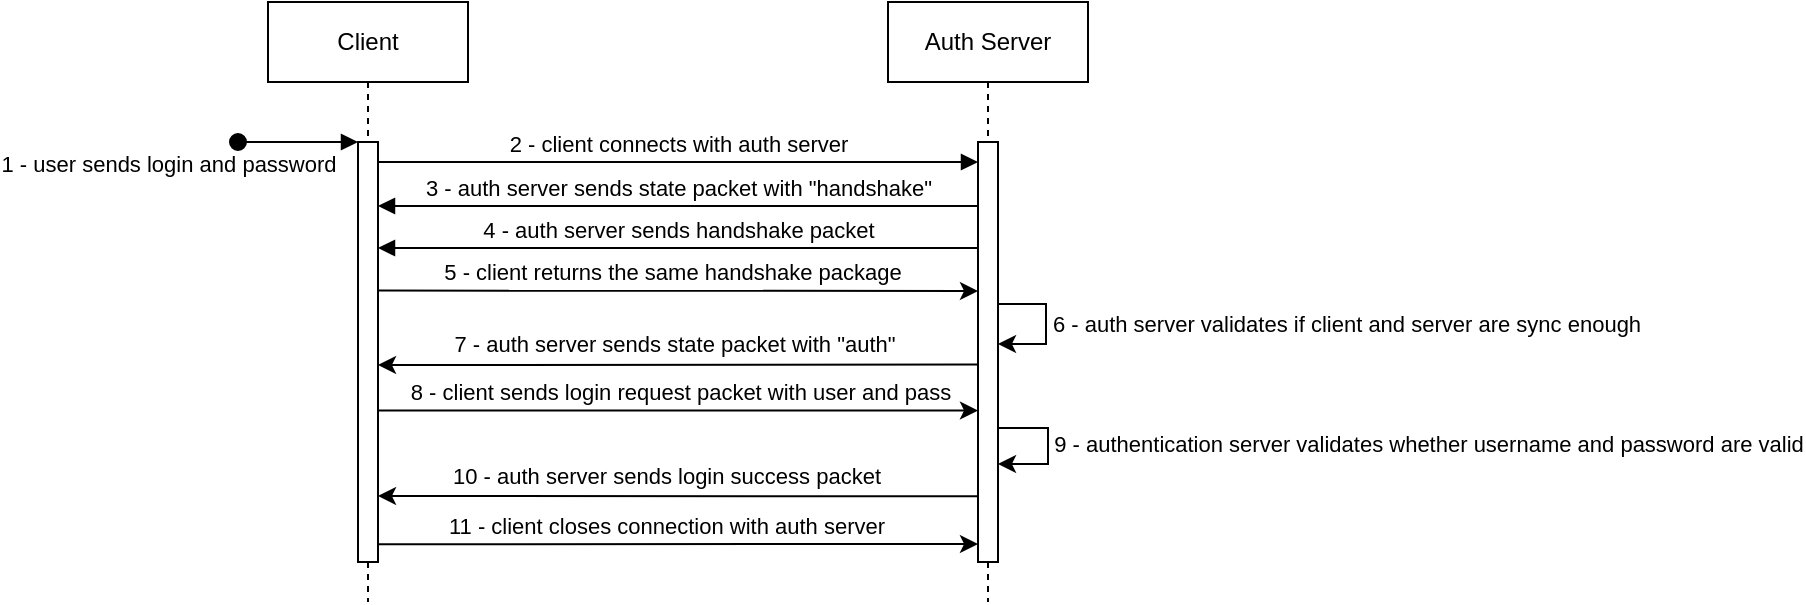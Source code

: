 <mxfile version="24.4.0" type="device">
  <diagram name="Page-1" id="2YBvvXClWsGukQMizWep">
    <mxGraphModel dx="1585" dy="422" grid="0" gridSize="10" guides="1" tooltips="1" connect="1" arrows="1" fold="1" page="0" pageScale="1" pageWidth="850" pageHeight="1100" math="0" shadow="0">
      <root>
        <mxCell id="0" />
        <mxCell id="1" parent="0" />
        <mxCell id="aM9ryv3xv72pqoxQDRHE-1" value="Client" style="shape=umlLifeline;perimeter=lifelinePerimeter;whiteSpace=wrap;html=1;container=0;dropTarget=0;collapsible=0;recursiveResize=0;outlineConnect=0;portConstraint=eastwest;newEdgeStyle={&quot;edgeStyle&quot;:&quot;elbowEdgeStyle&quot;,&quot;elbow&quot;:&quot;vertical&quot;,&quot;curved&quot;:0,&quot;rounded&quot;:0};" parent="1" vertex="1">
          <mxGeometry x="50" y="40" width="100" height="300" as="geometry" />
        </mxCell>
        <mxCell id="aM9ryv3xv72pqoxQDRHE-2" value="" style="html=1;points=[];perimeter=orthogonalPerimeter;outlineConnect=0;targetShapes=umlLifeline;portConstraint=eastwest;newEdgeStyle={&quot;edgeStyle&quot;:&quot;elbowEdgeStyle&quot;,&quot;elbow&quot;:&quot;vertical&quot;,&quot;curved&quot;:0,&quot;rounded&quot;:0};" parent="aM9ryv3xv72pqoxQDRHE-1" vertex="1">
          <mxGeometry x="45" y="70" width="10" height="210" as="geometry" />
        </mxCell>
        <mxCell id="aM9ryv3xv72pqoxQDRHE-3" value="1 - user sends login and password" style="html=1;verticalAlign=bottom;startArrow=oval;endArrow=block;startSize=8;edgeStyle=elbowEdgeStyle;elbow=vertical;curved=0;rounded=0;" parent="aM9ryv3xv72pqoxQDRHE-1" target="aM9ryv3xv72pqoxQDRHE-2" edge="1">
          <mxGeometry x="-1" y="40" relative="1" as="geometry">
            <mxPoint x="-15" y="70" as="sourcePoint" />
            <mxPoint x="-35" y="60" as="offset" />
          </mxGeometry>
        </mxCell>
        <mxCell id="aM9ryv3xv72pqoxQDRHE-5" value="Auth Server" style="shape=umlLifeline;perimeter=lifelinePerimeter;whiteSpace=wrap;html=1;container=0;dropTarget=0;collapsible=0;recursiveResize=0;outlineConnect=0;portConstraint=eastwest;newEdgeStyle={&quot;edgeStyle&quot;:&quot;elbowEdgeStyle&quot;,&quot;elbow&quot;:&quot;vertical&quot;,&quot;curved&quot;:0,&quot;rounded&quot;:0};" parent="1" vertex="1">
          <mxGeometry x="360" y="40" width="100" height="300" as="geometry" />
        </mxCell>
        <mxCell id="aM9ryv3xv72pqoxQDRHE-6" value="" style="html=1;points=[];perimeter=orthogonalPerimeter;outlineConnect=0;targetShapes=umlLifeline;portConstraint=eastwest;newEdgeStyle={&quot;edgeStyle&quot;:&quot;elbowEdgeStyle&quot;,&quot;elbow&quot;:&quot;vertical&quot;,&quot;curved&quot;:0,&quot;rounded&quot;:0};" parent="aM9ryv3xv72pqoxQDRHE-5" vertex="1">
          <mxGeometry x="45" y="70" width="10" height="210" as="geometry" />
        </mxCell>
        <mxCell id="rTxqe4_PgwfDD1Q39MDL-20" style="edgeStyle=elbowEdgeStyle;rounded=0;orthogonalLoop=1;jettySize=auto;html=1;elbow=horizontal;curved=0;" edge="1" parent="aM9ryv3xv72pqoxQDRHE-5">
          <mxGeometry relative="1" as="geometry">
            <mxPoint x="55" y="213" as="sourcePoint" />
            <mxPoint x="55" y="231" as="targetPoint" />
            <Array as="points">
              <mxPoint x="80" y="224" />
            </Array>
          </mxGeometry>
        </mxCell>
        <mxCell id="rTxqe4_PgwfDD1Q39MDL-26" value="9 - authentication server validates whether username and password are valid" style="edgeLabel;html=1;align=center;verticalAlign=middle;resizable=0;points=[];" vertex="1" connectable="0" parent="rTxqe4_PgwfDD1Q39MDL-20">
          <mxGeometry x="-0.035" relative="1" as="geometry">
            <mxPoint x="190" as="offset" />
          </mxGeometry>
        </mxCell>
        <mxCell id="rTxqe4_PgwfDD1Q39MDL-27" style="edgeStyle=elbowEdgeStyle;rounded=0;orthogonalLoop=1;jettySize=auto;html=1;elbow=horizontal;curved=0;" edge="1" parent="aM9ryv3xv72pqoxQDRHE-5">
          <mxGeometry relative="1" as="geometry">
            <mxPoint x="55" y="151" as="sourcePoint" />
            <mxPoint x="55" y="171" as="targetPoint" />
            <Array as="points">
              <mxPoint x="79" y="154" />
            </Array>
          </mxGeometry>
        </mxCell>
        <mxCell id="rTxqe4_PgwfDD1Q39MDL-28" value="6 - auth server validates if client and server are sync enough" style="edgeLabel;html=1;align=center;verticalAlign=middle;resizable=0;points=[];" vertex="1" connectable="0" parent="rTxqe4_PgwfDD1Q39MDL-27">
          <mxGeometry x="-0.035" relative="1" as="geometry">
            <mxPoint x="150" y="1" as="offset" />
          </mxGeometry>
        </mxCell>
        <mxCell id="aM9ryv3xv72pqoxQDRHE-7" value="2 - client connects with auth server" style="html=1;verticalAlign=bottom;endArrow=block;edgeStyle=elbowEdgeStyle;elbow=vertical;curved=0;rounded=0;" parent="1" source="aM9ryv3xv72pqoxQDRHE-2" target="aM9ryv3xv72pqoxQDRHE-6" edge="1">
          <mxGeometry relative="1" as="geometry">
            <mxPoint x="195" y="130" as="sourcePoint" />
            <Array as="points">
              <mxPoint x="180" y="120" />
            </Array>
          </mxGeometry>
        </mxCell>
        <mxCell id="aM9ryv3xv72pqoxQDRHE-9" value="3 - auth server sends state packet with &quot;handshake&quot;" style="html=1;verticalAlign=bottom;endArrow=block;edgeStyle=elbowEdgeStyle;elbow=vertical;curved=0;rounded=0;" parent="1" edge="1">
          <mxGeometry relative="1" as="geometry">
            <mxPoint x="405" y="142" as="sourcePoint" />
            <Array as="points">
              <mxPoint x="190" y="142" />
            </Array>
            <mxPoint x="105" y="142" as="targetPoint" />
          </mxGeometry>
        </mxCell>
        <mxCell id="rTxqe4_PgwfDD1Q39MDL-2" value="4 - auth server sends handshake packet" style="html=1;verticalAlign=bottom;endArrow=block;edgeStyle=elbowEdgeStyle;elbow=vertical;curved=0;rounded=0;" edge="1" parent="1">
          <mxGeometry relative="1" as="geometry">
            <mxPoint x="405" y="163" as="sourcePoint" />
            <Array as="points">
              <mxPoint x="190" y="163" />
            </Array>
            <mxPoint x="105" y="163" as="targetPoint" />
          </mxGeometry>
        </mxCell>
        <mxCell id="rTxqe4_PgwfDD1Q39MDL-3" style="edgeStyle=elbowEdgeStyle;rounded=0;orthogonalLoop=1;jettySize=auto;html=1;elbow=vertical;curved=0;" edge="1" parent="1">
          <mxGeometry relative="1" as="geometry">
            <mxPoint x="105" y="184.286" as="sourcePoint" />
            <mxPoint x="405" y="184.286" as="targetPoint" />
          </mxGeometry>
        </mxCell>
        <mxCell id="rTxqe4_PgwfDD1Q39MDL-4" value="5 - client returns the same handshake package" style="edgeLabel;html=1;align=center;verticalAlign=middle;resizable=0;points=[];" vertex="1" connectable="0" parent="rTxqe4_PgwfDD1Q39MDL-3">
          <mxGeometry x="0.067" y="1" relative="1" as="geometry">
            <mxPoint x="-14" y="-9" as="offset" />
          </mxGeometry>
        </mxCell>
        <mxCell id="rTxqe4_PgwfDD1Q39MDL-8" style="edgeStyle=elbowEdgeStyle;rounded=0;orthogonalLoop=1;jettySize=auto;html=1;elbow=vertical;curved=0;" edge="1" parent="1" target="aM9ryv3xv72pqoxQDRHE-2">
          <mxGeometry relative="1" as="geometry">
            <mxPoint x="405" y="221.286" as="sourcePoint" />
            <mxPoint x="100" y="221" as="targetPoint" />
          </mxGeometry>
        </mxCell>
        <mxCell id="rTxqe4_PgwfDD1Q39MDL-9" value="7 - auth server sends state packet with &quot;auth&quot;" style="edgeLabel;html=1;align=center;verticalAlign=middle;resizable=0;points=[];" vertex="1" connectable="0" parent="rTxqe4_PgwfDD1Q39MDL-8">
          <mxGeometry x="0.101" y="-2" relative="1" as="geometry">
            <mxPoint x="13" y="-9" as="offset" />
          </mxGeometry>
        </mxCell>
        <mxCell id="rTxqe4_PgwfDD1Q39MDL-10" style="edgeStyle=elbowEdgeStyle;rounded=0;orthogonalLoop=1;jettySize=auto;html=1;elbow=horizontal;curved=0;" edge="1" parent="1">
          <mxGeometry relative="1" as="geometry">
            <mxPoint x="105" y="244.286" as="sourcePoint" />
            <mxPoint x="405" y="244.286" as="targetPoint" />
          </mxGeometry>
        </mxCell>
        <mxCell id="rTxqe4_PgwfDD1Q39MDL-11" value="8 - client sends login request packet with user and pass" style="edgeLabel;html=1;align=center;verticalAlign=middle;resizable=0;points=[];" vertex="1" connectable="0" parent="rTxqe4_PgwfDD1Q39MDL-10">
          <mxGeometry x="0.055" y="1" relative="1" as="geometry">
            <mxPoint x="-8" y="-9" as="offset" />
          </mxGeometry>
        </mxCell>
        <mxCell id="rTxqe4_PgwfDD1Q39MDL-29" style="edgeStyle=elbowEdgeStyle;rounded=0;orthogonalLoop=1;jettySize=auto;html=1;elbow=vertical;curved=0;" edge="1" parent="1">
          <mxGeometry relative="1" as="geometry">
            <mxPoint x="405" y="287.143" as="sourcePoint" />
            <mxPoint x="105" y="287.143" as="targetPoint" />
          </mxGeometry>
        </mxCell>
        <mxCell id="rTxqe4_PgwfDD1Q39MDL-30" value="10 - auth server sends login success packet" style="edgeLabel;html=1;align=center;verticalAlign=middle;resizable=0;points=[];" vertex="1" connectable="0" parent="rTxqe4_PgwfDD1Q39MDL-29">
          <mxGeometry x="0.086" y="1" relative="1" as="geometry">
            <mxPoint x="7" y="-11" as="offset" />
          </mxGeometry>
        </mxCell>
        <mxCell id="rTxqe4_PgwfDD1Q39MDL-31" style="edgeStyle=elbowEdgeStyle;rounded=0;orthogonalLoop=1;jettySize=auto;html=1;elbow=vertical;curved=0;" edge="1" parent="1">
          <mxGeometry relative="1" as="geometry">
            <mxPoint x="105" y="311.143" as="sourcePoint" />
            <mxPoint x="405" y="311.143" as="targetPoint" />
          </mxGeometry>
        </mxCell>
        <mxCell id="rTxqe4_PgwfDD1Q39MDL-32" value="11 - client closes connection with auth server" style="edgeLabel;html=1;align=center;verticalAlign=middle;resizable=0;points=[];" vertex="1" connectable="0" parent="rTxqe4_PgwfDD1Q39MDL-31">
          <mxGeometry x="-0.04" relative="1" as="geometry">
            <mxPoint y="-9" as="offset" />
          </mxGeometry>
        </mxCell>
      </root>
    </mxGraphModel>
  </diagram>
</mxfile>
